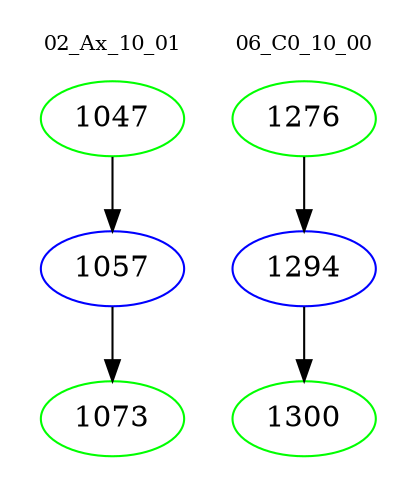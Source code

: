 digraph{
subgraph cluster_0 {
color = white
label = "02_Ax_10_01";
fontsize=10;
T0_1047 [label="1047", color="green"]
T0_1047 -> T0_1057 [color="black"]
T0_1057 [label="1057", color="blue"]
T0_1057 -> T0_1073 [color="black"]
T0_1073 [label="1073", color="green"]
}
subgraph cluster_1 {
color = white
label = "06_C0_10_00";
fontsize=10;
T1_1276 [label="1276", color="green"]
T1_1276 -> T1_1294 [color="black"]
T1_1294 [label="1294", color="blue"]
T1_1294 -> T1_1300 [color="black"]
T1_1300 [label="1300", color="green"]
}
}
